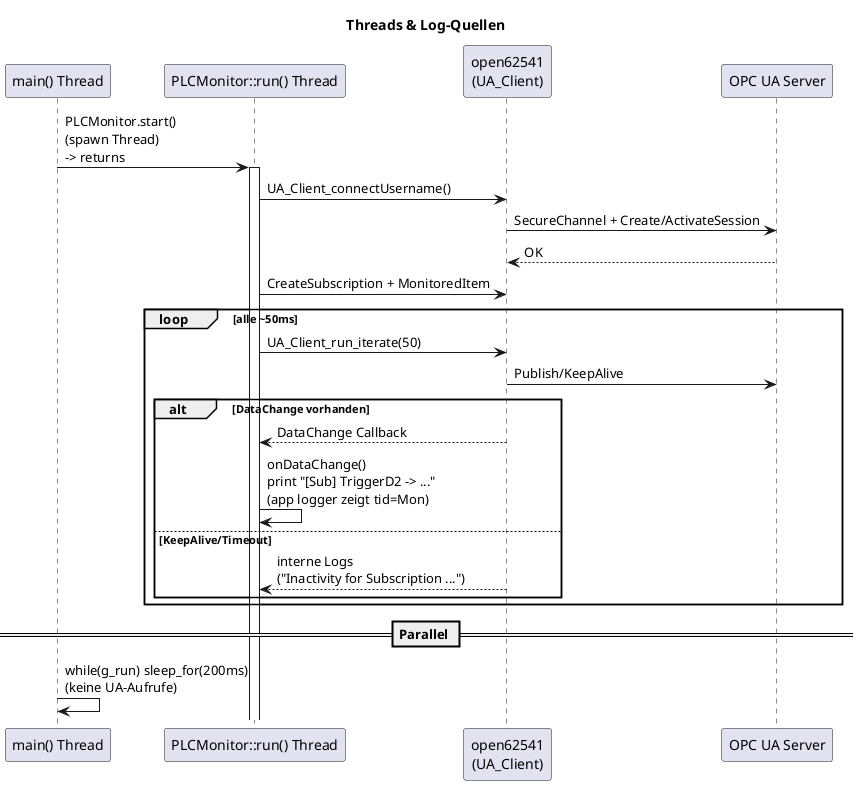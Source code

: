 @startuml seq
title Threads & Log-Quellen

participant "main() Thread" as Main
participant "PLCMonitor::run() Thread" as Mon
participant "open62541\n(UA_Client)" as UA
participant "OPC UA Server" as Srv

Main -> Mon: PLCMonitor.start()\n(spawn Thread)\n-> returns
activate Mon

Mon -> UA: UA_Client_connectUsername()
UA -> Srv: SecureChannel + Create/ActivateSession
Srv --> UA: OK
Mon -> UA: CreateSubscription + MonitoredItem

loop alle ~50ms
  Mon -> UA: UA_Client_run_iterate(50)
  UA -> Srv: Publish/KeepAlive
  alt DataChange vorhanden
    UA --> Mon: DataChange Callback
    Mon -> Mon: onDataChange()\nprint "[Sub] TriggerD2 -> ..."\n(app logger zeigt tid=Mon)
  else KeepAlive/Timeout
    UA --> Mon: interne Logs\n("Inactivity for Subscription ...")
  end
end

== Parallel ==
Main -> Main: while(g_run) sleep_for(200ms)\n(keine UA-Aufrufe)
@enduml